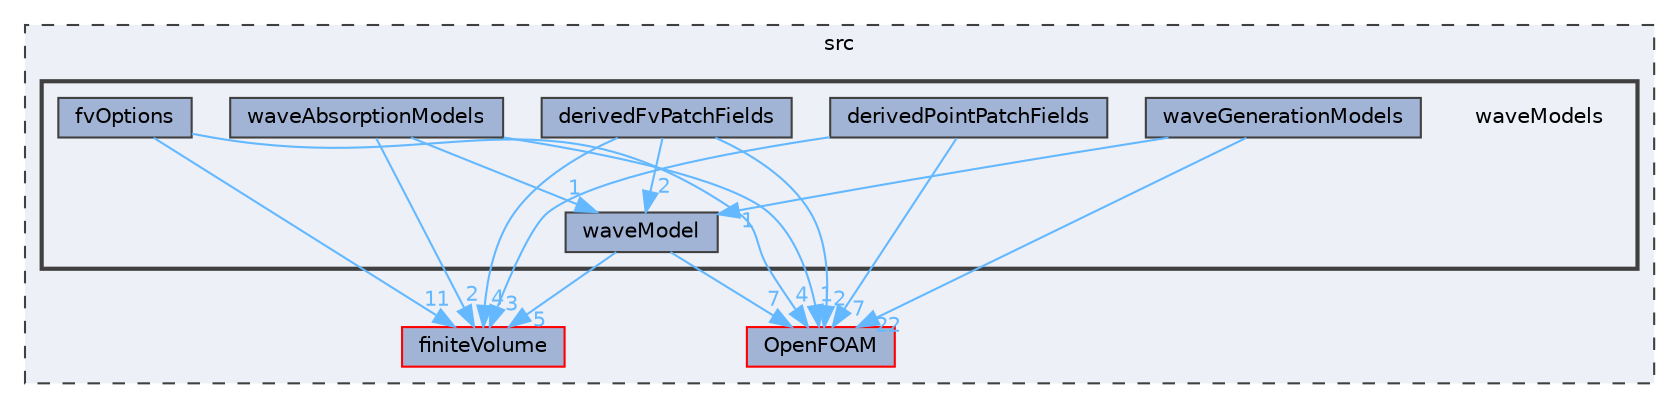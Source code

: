 digraph "src/waveModels"
{
 // LATEX_PDF_SIZE
  bgcolor="transparent";
  edge [fontname=Helvetica,fontsize=10,labelfontname=Helvetica,labelfontsize=10];
  node [fontname=Helvetica,fontsize=10,shape=box,height=0.2,width=0.4];
  compound=true
  subgraph clusterdir_68267d1309a1af8e8297ef4c3efbcdba {
    graph [ bgcolor="#edf0f7", pencolor="grey25", label="src", fontname=Helvetica,fontsize=10 style="filled,dashed", URL="dir_68267d1309a1af8e8297ef4c3efbcdba.html",tooltip=""]
  dir_9bd15774b555cf7259a6fa18f99fe99b [label="finiteVolume", fillcolor="#a2b4d6", color="red", style="filled", URL="dir_9bd15774b555cf7259a6fa18f99fe99b.html",tooltip=""];
  dir_c5473ff19b20e6ec4dfe5c310b3778a8 [label="OpenFOAM", fillcolor="#a2b4d6", color="red", style="filled", URL="dir_c5473ff19b20e6ec4dfe5c310b3778a8.html",tooltip=""];
  subgraph clusterdir_b9a696144f82eb1e2b4c5e6b7a09e316 {
    graph [ bgcolor="#edf0f7", pencolor="grey25", label="", fontname=Helvetica,fontsize=10 style="filled,bold", URL="dir_b9a696144f82eb1e2b4c5e6b7a09e316.html",tooltip=""]
    dir_b9a696144f82eb1e2b4c5e6b7a09e316 [shape=plaintext, label="waveModels"];
  dir_bda3322035afb763d596c14c8a1c02e0 [label="derivedFvPatchFields", fillcolor="#a2b4d6", color="grey25", style="filled", URL="dir_bda3322035afb763d596c14c8a1c02e0.html",tooltip=""];
  dir_2875ebe396610ae4f9732c4f6cbf0228 [label="derivedPointPatchFields", fillcolor="#a2b4d6", color="grey25", style="filled", URL="dir_2875ebe396610ae4f9732c4f6cbf0228.html",tooltip=""];
  dir_b481f80ac710a1b64a0a791b4c7b5f68 [label="fvOptions", fillcolor="#a2b4d6", color="grey25", style="filled", URL="dir_b481f80ac710a1b64a0a791b4c7b5f68.html",tooltip=""];
  dir_812dff35fe55fedb9b36e9d6339159a2 [label="waveAbsorptionModels", fillcolor="#a2b4d6", color="grey25", style="filled", URL="dir_812dff35fe55fedb9b36e9d6339159a2.html",tooltip=""];
  dir_9be205fd04b1135e973d521a770c5a2c [label="waveGenerationModels", fillcolor="#a2b4d6", color="grey25", style="filled", URL="dir_9be205fd04b1135e973d521a770c5a2c.html",tooltip=""];
  dir_cee882d11d98834f07952dd5b2a801bf [label="waveModel", fillcolor="#a2b4d6", color="grey25", style="filled", URL="dir_cee882d11d98834f07952dd5b2a801bf.html",tooltip=""];
  }
  }
  dir_bda3322035afb763d596c14c8a1c02e0->dir_c5473ff19b20e6ec4dfe5c310b3778a8 [headlabel="2", labeldistance=1.5 headhref="dir_000896_002695.html" href="dir_000896_002695.html" color="steelblue1" fontcolor="steelblue1"];
  dir_bda3322035afb763d596c14c8a1c02e0->dir_9bd15774b555cf7259a6fa18f99fe99b [headlabel="4", labeldistance=1.5 headhref="dir_000896_001387.html" href="dir_000896_001387.html" color="steelblue1" fontcolor="steelblue1"];
  dir_bda3322035afb763d596c14c8a1c02e0->dir_cee882d11d98834f07952dd5b2a801bf [headlabel="2", labeldistance=1.5 headhref="dir_000896_004378.html" href="dir_000896_004378.html" color="steelblue1" fontcolor="steelblue1"];
  dir_2875ebe396610ae4f9732c4f6cbf0228->dir_c5473ff19b20e6ec4dfe5c310b3778a8 [headlabel="7", labeldistance=1.5 headhref="dir_000897_002695.html" href="dir_000897_002695.html" color="steelblue1" fontcolor="steelblue1"];
  dir_2875ebe396610ae4f9732c4f6cbf0228->dir_9bd15774b555cf7259a6fa18f99fe99b [headlabel="3", labeldistance=1.5 headhref="dir_000897_001387.html" href="dir_000897_001387.html" color="steelblue1" fontcolor="steelblue1"];
  dir_b481f80ac710a1b64a0a791b4c7b5f68->dir_c5473ff19b20e6ec4dfe5c310b3778a8 [headlabel="4", labeldistance=1.5 headhref="dir_001561_002695.html" href="dir_001561_002695.html" color="steelblue1" fontcolor="steelblue1"];
  dir_b481f80ac710a1b64a0a791b4c7b5f68->dir_9bd15774b555cf7259a6fa18f99fe99b [headlabel="11", labeldistance=1.5 headhref="dir_001561_001387.html" href="dir_001561_001387.html" color="steelblue1" fontcolor="steelblue1"];
  dir_812dff35fe55fedb9b36e9d6339159a2->dir_9bd15774b555cf7259a6fa18f99fe99b [headlabel="2", labeldistance=1.5 headhref="dir_004372_001387.html" href="dir_004372_001387.html" color="steelblue1" fontcolor="steelblue1"];
  dir_812dff35fe55fedb9b36e9d6339159a2->dir_c5473ff19b20e6ec4dfe5c310b3778a8 [headlabel="1", labeldistance=1.5 headhref="dir_004372_002695.html" href="dir_004372_002695.html" color="steelblue1" fontcolor="steelblue1"];
  dir_812dff35fe55fedb9b36e9d6339159a2->dir_cee882d11d98834f07952dd5b2a801bf [headlabel="1", labeldistance=1.5 headhref="dir_004372_004378.html" href="dir_004372_004378.html" color="steelblue1" fontcolor="steelblue1"];
  dir_9be205fd04b1135e973d521a770c5a2c->dir_c5473ff19b20e6ec4dfe5c310b3778a8 [headlabel="22", labeldistance=1.5 headhref="dir_004376_002695.html" href="dir_004376_002695.html" color="steelblue1" fontcolor="steelblue1"];
  dir_9be205fd04b1135e973d521a770c5a2c->dir_cee882d11d98834f07952dd5b2a801bf [headlabel="1", labeldistance=1.5 headhref="dir_004376_004378.html" href="dir_004376_004378.html" color="steelblue1" fontcolor="steelblue1"];
  dir_cee882d11d98834f07952dd5b2a801bf->dir_9bd15774b555cf7259a6fa18f99fe99b [headlabel="5", labeldistance=1.5 headhref="dir_004378_001387.html" href="dir_004378_001387.html" color="steelblue1" fontcolor="steelblue1"];
  dir_cee882d11d98834f07952dd5b2a801bf->dir_c5473ff19b20e6ec4dfe5c310b3778a8 [headlabel="7", labeldistance=1.5 headhref="dir_004378_002695.html" href="dir_004378_002695.html" color="steelblue1" fontcolor="steelblue1"];
}
